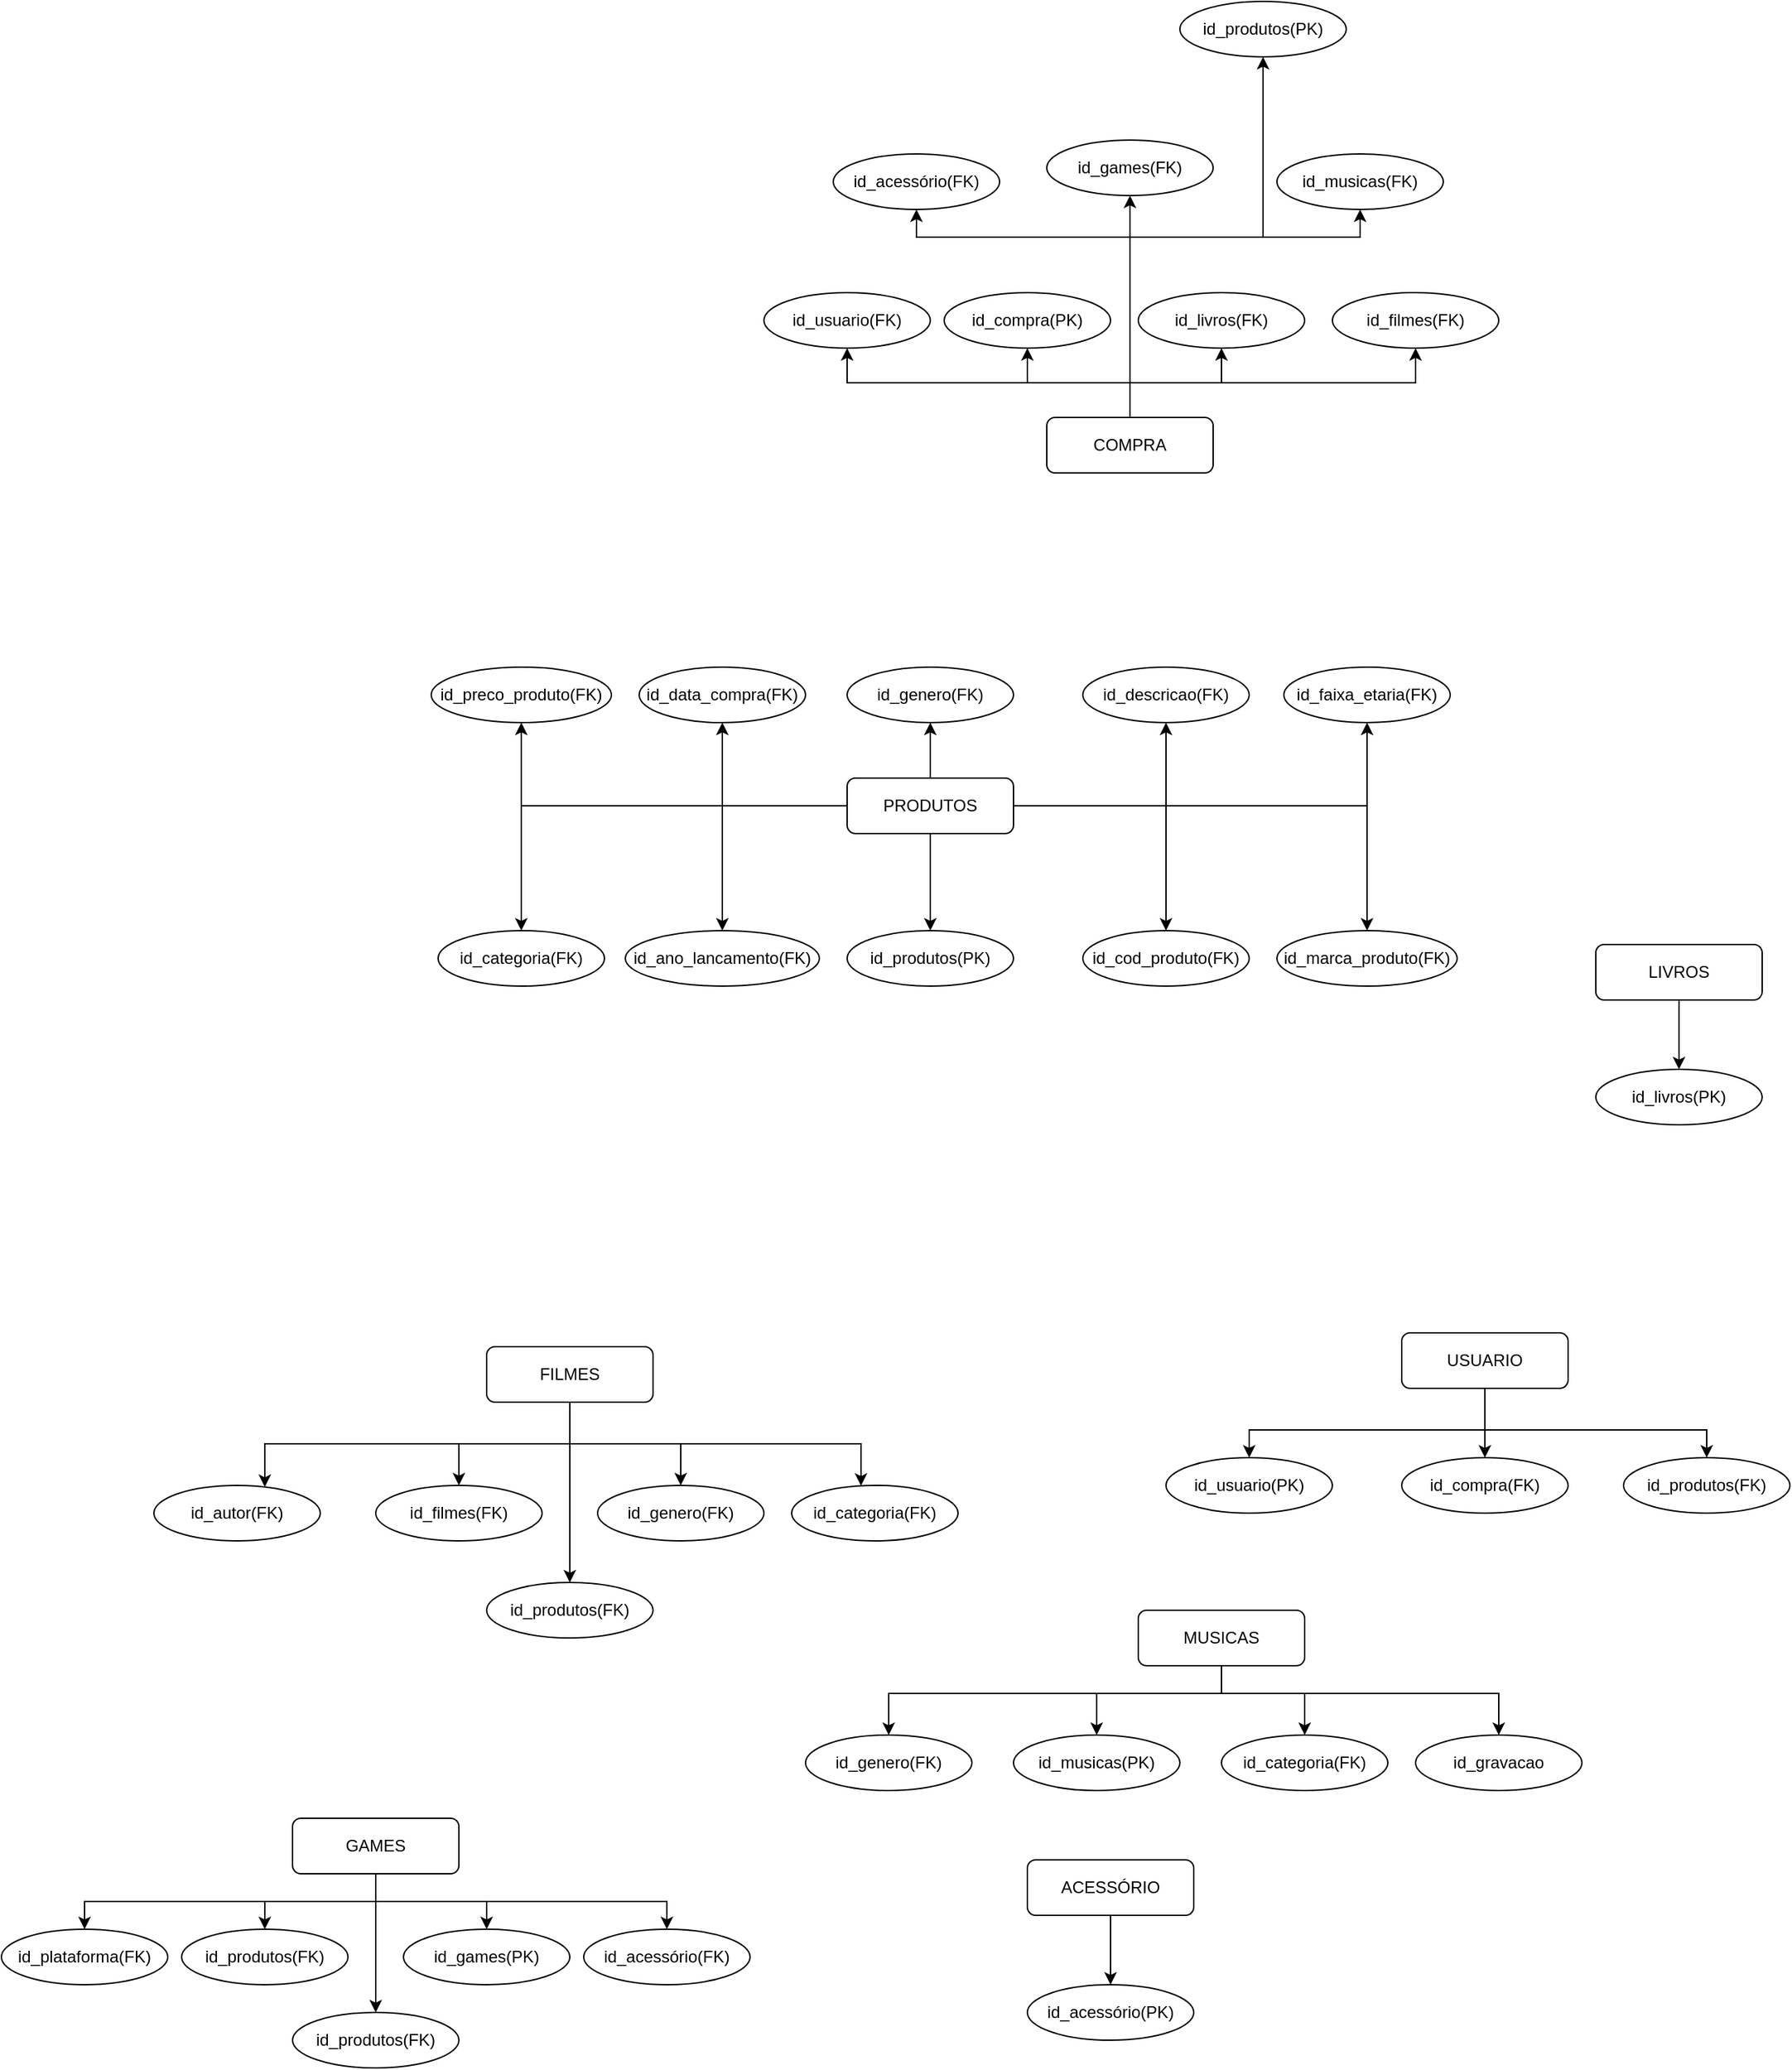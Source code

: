 <mxfile version="14.7.6" type="github">
  <diagram id="dIDMiA5STwJxZv0E2CK2" name="Page-1">
    <mxGraphModel dx="1784" dy="1914" grid="1" gridSize="10" guides="1" tooltips="1" connect="1" arrows="1" fold="1" page="1" pageScale="1" pageWidth="827" pageHeight="1169" math="0" shadow="0">
      <root>
        <mxCell id="0" />
        <mxCell id="1" parent="0" />
        <mxCell id="rhe9DJUwBE-0AtTqLXb0-92" style="edgeStyle=orthogonalEdgeStyle;rounded=0;orthogonalLoop=1;jettySize=auto;html=1;entryX=0.5;entryY=0;entryDx=0;entryDy=0;" edge="1" parent="1" source="rhe9DJUwBE-0AtTqLXb0-1" target="rhe9DJUwBE-0AtTqLXb0-91">
          <mxGeometry relative="1" as="geometry">
            <Array as="points">
              <mxPoint x="-70" y="840" />
              <mxPoint x="-280" y="840" />
            </Array>
          </mxGeometry>
        </mxCell>
        <mxCell id="rhe9DJUwBE-0AtTqLXb0-93" style="edgeStyle=orthogonalEdgeStyle;rounded=0;orthogonalLoop=1;jettySize=auto;html=1;entryX=0.5;entryY=0;entryDx=0;entryDy=0;" edge="1" parent="1" source="rhe9DJUwBE-0AtTqLXb0-1" target="rhe9DJUwBE-0AtTqLXb0-87">
          <mxGeometry relative="1" as="geometry" />
        </mxCell>
        <mxCell id="rhe9DJUwBE-0AtTqLXb0-94" style="edgeStyle=orthogonalEdgeStyle;rounded=0;orthogonalLoop=1;jettySize=auto;html=1;" edge="1" parent="1" source="rhe9DJUwBE-0AtTqLXb0-1" target="rhe9DJUwBE-0AtTqLXb0-10">
          <mxGeometry relative="1" as="geometry" />
        </mxCell>
        <mxCell id="rhe9DJUwBE-0AtTqLXb0-95" style="edgeStyle=orthogonalEdgeStyle;rounded=0;orthogonalLoop=1;jettySize=auto;html=1;entryX=0.5;entryY=0;entryDx=0;entryDy=0;" edge="1" parent="1" source="rhe9DJUwBE-0AtTqLXb0-1" target="rhe9DJUwBE-0AtTqLXb0-89">
          <mxGeometry relative="1" as="geometry">
            <Array as="points">
              <mxPoint x="-70" y="840" />
              <mxPoint x="140" y="840" />
            </Array>
          </mxGeometry>
        </mxCell>
        <mxCell id="rhe9DJUwBE-0AtTqLXb0-97" style="edgeStyle=orthogonalEdgeStyle;rounded=0;orthogonalLoop=1;jettySize=auto;html=1;entryX=0.5;entryY=0;entryDx=0;entryDy=0;" edge="1" parent="1" source="rhe9DJUwBE-0AtTqLXb0-1" target="rhe9DJUwBE-0AtTqLXb0-96">
          <mxGeometry relative="1" as="geometry" />
        </mxCell>
        <mxCell id="rhe9DJUwBE-0AtTqLXb0-1" value="GAMES" style="rounded=1;whiteSpace=wrap;html=1;" vertex="1" parent="1">
          <mxGeometry x="-130" y="780" width="120" height="40" as="geometry" />
        </mxCell>
        <mxCell id="rhe9DJUwBE-0AtTqLXb0-9" style="edgeStyle=orthogonalEdgeStyle;rounded=0;orthogonalLoop=1;jettySize=auto;html=1;exitX=0.5;exitY=1;exitDx=0;exitDy=0;entryX=0.5;entryY=0;entryDx=0;entryDy=0;" edge="1" parent="1" source="rhe9DJUwBE-0AtTqLXb0-2" target="rhe9DJUwBE-0AtTqLXb0-8">
          <mxGeometry relative="1" as="geometry" />
        </mxCell>
        <mxCell id="rhe9DJUwBE-0AtTqLXb0-66" style="edgeStyle=orthogonalEdgeStyle;rounded=0;orthogonalLoop=1;jettySize=auto;html=1;entryX=0.5;entryY=0;entryDx=0;entryDy=0;" edge="1" parent="1" source="rhe9DJUwBE-0AtTqLXb0-2" target="rhe9DJUwBE-0AtTqLXb0-65">
          <mxGeometry relative="1" as="geometry" />
        </mxCell>
        <mxCell id="rhe9DJUwBE-0AtTqLXb0-68" style="edgeStyle=orthogonalEdgeStyle;rounded=0;orthogonalLoop=1;jettySize=auto;html=1;" edge="1" parent="1" source="rhe9DJUwBE-0AtTqLXb0-2" target="rhe9DJUwBE-0AtTqLXb0-67">
          <mxGeometry relative="1" as="geometry">
            <Array as="points">
              <mxPoint x="70" y="510" />
              <mxPoint x="280" y="510" />
            </Array>
          </mxGeometry>
        </mxCell>
        <mxCell id="rhe9DJUwBE-0AtTqLXb0-70" style="edgeStyle=orthogonalEdgeStyle;rounded=0;orthogonalLoop=1;jettySize=auto;html=1;" edge="1" parent="1" source="rhe9DJUwBE-0AtTqLXb0-2" target="rhe9DJUwBE-0AtTqLXb0-69">
          <mxGeometry relative="1" as="geometry">
            <Array as="points">
              <mxPoint x="70" y="510" />
              <mxPoint x="-150" y="510" />
            </Array>
          </mxGeometry>
        </mxCell>
        <mxCell id="rhe9DJUwBE-0AtTqLXb0-72" style="edgeStyle=orthogonalEdgeStyle;rounded=0;orthogonalLoop=1;jettySize=auto;html=1;" edge="1" parent="1" source="rhe9DJUwBE-0AtTqLXb0-2" target="rhe9DJUwBE-0AtTqLXb0-71">
          <mxGeometry relative="1" as="geometry" />
        </mxCell>
        <mxCell id="rhe9DJUwBE-0AtTqLXb0-2" value="FILMES" style="rounded=1;whiteSpace=wrap;html=1;" vertex="1" parent="1">
          <mxGeometry x="10" y="440" width="120" height="40" as="geometry" />
        </mxCell>
        <mxCell id="rhe9DJUwBE-0AtTqLXb0-17" style="edgeStyle=orthogonalEdgeStyle;rounded=0;orthogonalLoop=1;jettySize=auto;html=1;entryX=0.5;entryY=0;entryDx=0;entryDy=0;" edge="1" parent="1" source="rhe9DJUwBE-0AtTqLXb0-3" target="rhe9DJUwBE-0AtTqLXb0-16">
          <mxGeometry relative="1" as="geometry" />
        </mxCell>
        <mxCell id="rhe9DJUwBE-0AtTqLXb0-3" value="LIVROS" style="rounded=1;whiteSpace=wrap;html=1;" vertex="1" parent="1">
          <mxGeometry x="810" y="150" width="120" height="40" as="geometry" />
        </mxCell>
        <mxCell id="rhe9DJUwBE-0AtTqLXb0-83" style="edgeStyle=orthogonalEdgeStyle;rounded=0;orthogonalLoop=1;jettySize=auto;html=1;entryX=0.5;entryY=0;entryDx=0;entryDy=0;" edge="1" parent="1" source="rhe9DJUwBE-0AtTqLXb0-4" target="rhe9DJUwBE-0AtTqLXb0-77">
          <mxGeometry relative="1" as="geometry">
            <Array as="points">
              <mxPoint x="540" y="690" />
              <mxPoint x="300" y="690" />
            </Array>
          </mxGeometry>
        </mxCell>
        <mxCell id="rhe9DJUwBE-0AtTqLXb0-84" style="edgeStyle=orthogonalEdgeStyle;rounded=0;orthogonalLoop=1;jettySize=auto;html=1;" edge="1" parent="1" source="rhe9DJUwBE-0AtTqLXb0-4" target="rhe9DJUwBE-0AtTqLXb0-12">
          <mxGeometry relative="1" as="geometry">
            <Array as="points">
              <mxPoint x="540" y="690" />
              <mxPoint x="450" y="690" />
            </Array>
          </mxGeometry>
        </mxCell>
        <mxCell id="rhe9DJUwBE-0AtTqLXb0-85" style="edgeStyle=orthogonalEdgeStyle;rounded=0;orthogonalLoop=1;jettySize=auto;html=1;" edge="1" parent="1" source="rhe9DJUwBE-0AtTqLXb0-4" target="rhe9DJUwBE-0AtTqLXb0-78">
          <mxGeometry relative="1" as="geometry">
            <Array as="points">
              <mxPoint x="540" y="690" />
              <mxPoint x="600" y="690" />
            </Array>
          </mxGeometry>
        </mxCell>
        <mxCell id="rhe9DJUwBE-0AtTqLXb0-86" style="edgeStyle=orthogonalEdgeStyle;rounded=0;orthogonalLoop=1;jettySize=auto;html=1;" edge="1" parent="1" source="rhe9DJUwBE-0AtTqLXb0-4" target="rhe9DJUwBE-0AtTqLXb0-81">
          <mxGeometry relative="1" as="geometry">
            <Array as="points">
              <mxPoint x="540" y="690" />
              <mxPoint x="740" y="690" />
            </Array>
          </mxGeometry>
        </mxCell>
        <mxCell id="rhe9DJUwBE-0AtTqLXb0-4" value="MUSICAS" style="rounded=1;whiteSpace=wrap;html=1;" vertex="1" parent="1">
          <mxGeometry x="480" y="630" width="120" height="40" as="geometry" />
        </mxCell>
        <mxCell id="rhe9DJUwBE-0AtTqLXb0-15" style="edgeStyle=orthogonalEdgeStyle;rounded=0;orthogonalLoop=1;jettySize=auto;html=1;exitX=0.5;exitY=1;exitDx=0;exitDy=0;" edge="1" parent="1" source="rhe9DJUwBE-0AtTqLXb0-5" target="rhe9DJUwBE-0AtTqLXb0-14">
          <mxGeometry relative="1" as="geometry" />
        </mxCell>
        <mxCell id="rhe9DJUwBE-0AtTqLXb0-35" style="edgeStyle=orthogonalEdgeStyle;rounded=0;orthogonalLoop=1;jettySize=auto;html=1;entryX=0.5;entryY=1;entryDx=0;entryDy=0;" edge="1" parent="1" source="rhe9DJUwBE-0AtTqLXb0-5" target="rhe9DJUwBE-0AtTqLXb0-26">
          <mxGeometry relative="1" as="geometry" />
        </mxCell>
        <mxCell id="rhe9DJUwBE-0AtTqLXb0-37" style="edgeStyle=orthogonalEdgeStyle;rounded=0;orthogonalLoop=1;jettySize=auto;html=1;entryX=0.5;entryY=1;entryDx=0;entryDy=0;" edge="1" parent="1" source="rhe9DJUwBE-0AtTqLXb0-5" target="rhe9DJUwBE-0AtTqLXb0-30">
          <mxGeometry relative="1" as="geometry" />
        </mxCell>
        <mxCell id="rhe9DJUwBE-0AtTqLXb0-38" style="edgeStyle=orthogonalEdgeStyle;rounded=0;orthogonalLoop=1;jettySize=auto;html=1;entryX=0.5;entryY=1;entryDx=0;entryDy=0;" edge="1" parent="1" source="rhe9DJUwBE-0AtTqLXb0-5" target="rhe9DJUwBE-0AtTqLXb0-28">
          <mxGeometry relative="1" as="geometry" />
        </mxCell>
        <mxCell id="rhe9DJUwBE-0AtTqLXb0-39" style="edgeStyle=orthogonalEdgeStyle;rounded=0;orthogonalLoop=1;jettySize=auto;html=1;" edge="1" parent="1" source="rhe9DJUwBE-0AtTqLXb0-5" target="rhe9DJUwBE-0AtTqLXb0-27">
          <mxGeometry relative="1" as="geometry" />
        </mxCell>
        <mxCell id="rhe9DJUwBE-0AtTqLXb0-40" style="edgeStyle=orthogonalEdgeStyle;rounded=0;orthogonalLoop=1;jettySize=auto;html=1;entryX=0.5;entryY=1;entryDx=0;entryDy=0;" edge="1" parent="1" source="rhe9DJUwBE-0AtTqLXb0-5" target="rhe9DJUwBE-0AtTqLXb0-32">
          <mxGeometry relative="1" as="geometry" />
        </mxCell>
        <mxCell id="rhe9DJUwBE-0AtTqLXb0-42" style="edgeStyle=orthogonalEdgeStyle;rounded=0;orthogonalLoop=1;jettySize=auto;html=1;" edge="1" parent="1" source="rhe9DJUwBE-0AtTqLXb0-5" target="rhe9DJUwBE-0AtTqLXb0-29">
          <mxGeometry relative="1" as="geometry" />
        </mxCell>
        <mxCell id="rhe9DJUwBE-0AtTqLXb0-43" style="edgeStyle=orthogonalEdgeStyle;rounded=0;orthogonalLoop=1;jettySize=auto;html=1;entryX=0.5;entryY=0;entryDx=0;entryDy=0;" edge="1" parent="1" source="rhe9DJUwBE-0AtTqLXb0-5" target="rhe9DJUwBE-0AtTqLXb0-34">
          <mxGeometry relative="1" as="geometry" />
        </mxCell>
        <mxCell id="rhe9DJUwBE-0AtTqLXb0-44" style="edgeStyle=orthogonalEdgeStyle;rounded=0;orthogonalLoop=1;jettySize=auto;html=1;" edge="1" parent="1" source="rhe9DJUwBE-0AtTqLXb0-5" target="rhe9DJUwBE-0AtTqLXb0-31">
          <mxGeometry relative="1" as="geometry" />
        </mxCell>
        <mxCell id="rhe9DJUwBE-0AtTqLXb0-45" style="edgeStyle=orthogonalEdgeStyle;rounded=0;orthogonalLoop=1;jettySize=auto;html=1;entryX=0.5;entryY=0;entryDx=0;entryDy=0;" edge="1" parent="1" source="rhe9DJUwBE-0AtTqLXb0-5" target="rhe9DJUwBE-0AtTqLXb0-33">
          <mxGeometry relative="1" as="geometry" />
        </mxCell>
        <mxCell id="rhe9DJUwBE-0AtTqLXb0-5" value="PRODUTOS" style="rounded=1;whiteSpace=wrap;html=1;" vertex="1" parent="1">
          <mxGeometry x="270" y="30" width="120" height="40" as="geometry" />
        </mxCell>
        <mxCell id="rhe9DJUwBE-0AtTqLXb0-20" style="edgeStyle=orthogonalEdgeStyle;rounded=0;orthogonalLoop=1;jettySize=auto;html=1;exitX=0.5;exitY=1;exitDx=0;exitDy=0;" edge="1" parent="1" source="rhe9DJUwBE-0AtTqLXb0-6" target="rhe9DJUwBE-0AtTqLXb0-19">
          <mxGeometry relative="1" as="geometry">
            <Array as="points">
              <mxPoint x="730" y="500" />
              <mxPoint x="560" y="500" />
            </Array>
          </mxGeometry>
        </mxCell>
        <mxCell id="rhe9DJUwBE-0AtTqLXb0-74" style="edgeStyle=orthogonalEdgeStyle;rounded=0;orthogonalLoop=1;jettySize=auto;html=1;" edge="1" parent="1" source="rhe9DJUwBE-0AtTqLXb0-6" target="rhe9DJUwBE-0AtTqLXb0-73">
          <mxGeometry relative="1" as="geometry" />
        </mxCell>
        <mxCell id="rhe9DJUwBE-0AtTqLXb0-76" style="edgeStyle=orthogonalEdgeStyle;rounded=0;orthogonalLoop=1;jettySize=auto;html=1;entryX=0.5;entryY=0;entryDx=0;entryDy=0;exitX=0.5;exitY=1;exitDx=0;exitDy=0;" edge="1" parent="1" source="rhe9DJUwBE-0AtTqLXb0-6" target="rhe9DJUwBE-0AtTqLXb0-75">
          <mxGeometry relative="1" as="geometry">
            <mxPoint x="860" y="520" as="targetPoint" />
            <Array as="points">
              <mxPoint x="730" y="500" />
              <mxPoint x="890" y="500" />
            </Array>
          </mxGeometry>
        </mxCell>
        <mxCell id="rhe9DJUwBE-0AtTqLXb0-6" value="USUARIO" style="rounded=1;whiteSpace=wrap;html=1;" vertex="1" parent="1">
          <mxGeometry x="670" y="430" width="120" height="40" as="geometry" />
        </mxCell>
        <mxCell id="rhe9DJUwBE-0AtTqLXb0-22" style="edgeStyle=orthogonalEdgeStyle;rounded=0;orthogonalLoop=1;jettySize=auto;html=1;entryX=0.5;entryY=1;entryDx=0;entryDy=0;exitX=0.5;exitY=0;exitDx=0;exitDy=0;" edge="1" parent="1" source="rhe9DJUwBE-0AtTqLXb0-7" target="rhe9DJUwBE-0AtTqLXb0-21">
          <mxGeometry relative="1" as="geometry" />
        </mxCell>
        <mxCell id="rhe9DJUwBE-0AtTqLXb0-52" style="edgeStyle=orthogonalEdgeStyle;rounded=0;orthogonalLoop=1;jettySize=auto;html=1;exitX=0.5;exitY=0;exitDx=0;exitDy=0;entryX=0.5;entryY=1;entryDx=0;entryDy=0;" edge="1" parent="1" source="rhe9DJUwBE-0AtTqLXb0-7" target="rhe9DJUwBE-0AtTqLXb0-51">
          <mxGeometry relative="1" as="geometry" />
        </mxCell>
        <mxCell id="rhe9DJUwBE-0AtTqLXb0-54" style="edgeStyle=orthogonalEdgeStyle;rounded=0;orthogonalLoop=1;jettySize=auto;html=1;exitX=0.5;exitY=0;exitDx=0;exitDy=0;" edge="1" parent="1" source="rhe9DJUwBE-0AtTqLXb0-7" target="rhe9DJUwBE-0AtTqLXb0-53">
          <mxGeometry relative="1" as="geometry" />
        </mxCell>
        <mxCell id="rhe9DJUwBE-0AtTqLXb0-56" style="edgeStyle=orthogonalEdgeStyle;rounded=0;orthogonalLoop=1;jettySize=auto;html=1;exitX=0.5;exitY=0;exitDx=0;exitDy=0;entryX=0.5;entryY=1;entryDx=0;entryDy=0;" edge="1" parent="1" source="rhe9DJUwBE-0AtTqLXb0-7" target="rhe9DJUwBE-0AtTqLXb0-55">
          <mxGeometry relative="1" as="geometry" />
        </mxCell>
        <mxCell id="rhe9DJUwBE-0AtTqLXb0-58" style="edgeStyle=orthogonalEdgeStyle;rounded=0;orthogonalLoop=1;jettySize=auto;html=1;exitX=0.5;exitY=0;exitDx=0;exitDy=0;" edge="1" parent="1" source="rhe9DJUwBE-0AtTqLXb0-7" target="rhe9DJUwBE-0AtTqLXb0-57">
          <mxGeometry relative="1" as="geometry" />
        </mxCell>
        <mxCell id="rhe9DJUwBE-0AtTqLXb0-61" style="edgeStyle=orthogonalEdgeStyle;rounded=0;orthogonalLoop=1;jettySize=auto;html=1;" edge="1" parent="1" source="rhe9DJUwBE-0AtTqLXb0-7" target="rhe9DJUwBE-0AtTqLXb0-60">
          <mxGeometry relative="1" as="geometry">
            <Array as="points">
              <mxPoint x="474" y="-360" />
              <mxPoint x="320" y="-360" />
            </Array>
          </mxGeometry>
        </mxCell>
        <mxCell id="rhe9DJUwBE-0AtTqLXb0-62" style="edgeStyle=orthogonalEdgeStyle;rounded=0;orthogonalLoop=1;jettySize=auto;html=1;" edge="1" parent="1" source="rhe9DJUwBE-0AtTqLXb0-7" target="rhe9DJUwBE-0AtTqLXb0-59">
          <mxGeometry relative="1" as="geometry">
            <Array as="points">
              <mxPoint x="474" y="-360" />
              <mxPoint x="640" y="-360" />
            </Array>
          </mxGeometry>
        </mxCell>
        <mxCell id="rhe9DJUwBE-0AtTqLXb0-64" style="edgeStyle=orthogonalEdgeStyle;rounded=0;orthogonalLoop=1;jettySize=auto;html=1;entryX=0.5;entryY=1;entryDx=0;entryDy=0;" edge="1" parent="1" source="rhe9DJUwBE-0AtTqLXb0-7" target="rhe9DJUwBE-0AtTqLXb0-63">
          <mxGeometry relative="1" as="geometry" />
        </mxCell>
        <mxCell id="rhe9DJUwBE-0AtTqLXb0-7" value="COMPRA" style="rounded=1;whiteSpace=wrap;html=1;" vertex="1" parent="1">
          <mxGeometry x="414" y="-230" width="120" height="40" as="geometry" />
        </mxCell>
        <mxCell id="rhe9DJUwBE-0AtTqLXb0-8" value="id_filmes(FK)" style="ellipse;whiteSpace=wrap;html=1;" vertex="1" parent="1">
          <mxGeometry x="-70" y="540" width="120" height="40" as="geometry" />
        </mxCell>
        <mxCell id="rhe9DJUwBE-0AtTqLXb0-10" value="id_games(PK)" style="ellipse;whiteSpace=wrap;html=1;" vertex="1" parent="1">
          <mxGeometry x="-50" y="860" width="120" height="40" as="geometry" />
        </mxCell>
        <mxCell id="rhe9DJUwBE-0AtTqLXb0-12" value="id_musicas(PK)" style="ellipse;whiteSpace=wrap;html=1;" vertex="1" parent="1">
          <mxGeometry x="390" y="720" width="120" height="40" as="geometry" />
        </mxCell>
        <mxCell id="rhe9DJUwBE-0AtTqLXb0-14" value="id_produtos(PK)" style="ellipse;whiteSpace=wrap;html=1;" vertex="1" parent="1">
          <mxGeometry x="270" y="140" width="120" height="40" as="geometry" />
        </mxCell>
        <mxCell id="rhe9DJUwBE-0AtTqLXb0-16" value="id_livros(PK)" style="ellipse;whiteSpace=wrap;html=1;" vertex="1" parent="1">
          <mxGeometry x="810" y="240" width="120" height="40" as="geometry" />
        </mxCell>
        <mxCell id="rhe9DJUwBE-0AtTqLXb0-19" value="id_usuario(PK)" style="ellipse;whiteSpace=wrap;html=1;" vertex="1" parent="1">
          <mxGeometry x="500" y="520" width="120" height="40" as="geometry" />
        </mxCell>
        <mxCell id="rhe9DJUwBE-0AtTqLXb0-21" value="id_compra(PK)" style="ellipse;whiteSpace=wrap;html=1;" vertex="1" parent="1">
          <mxGeometry x="340" y="-320" width="120" height="40" as="geometry" />
        </mxCell>
        <mxCell id="rhe9DJUwBE-0AtTqLXb0-25" style="edgeStyle=orthogonalEdgeStyle;rounded=0;orthogonalLoop=1;jettySize=auto;html=1;entryX=0.5;entryY=0;entryDx=0;entryDy=0;" edge="1" parent="1" source="rhe9DJUwBE-0AtTqLXb0-23" target="rhe9DJUwBE-0AtTqLXb0-24">
          <mxGeometry relative="1" as="geometry" />
        </mxCell>
        <mxCell id="rhe9DJUwBE-0AtTqLXb0-23" value="ACESSÓRIO" style="rounded=1;whiteSpace=wrap;html=1;" vertex="1" parent="1">
          <mxGeometry x="400" y="810" width="120" height="40" as="geometry" />
        </mxCell>
        <mxCell id="rhe9DJUwBE-0AtTqLXb0-24" value="id_acessório(PK)" style="ellipse;whiteSpace=wrap;html=1;" vertex="1" parent="1">
          <mxGeometry x="400" y="900" width="120" height="40" as="geometry" />
        </mxCell>
        <mxCell id="rhe9DJUwBE-0AtTqLXb0-26" value="id_genero(FK)" style="ellipse;whiteSpace=wrap;html=1;" vertex="1" parent="1">
          <mxGeometry x="270" y="-50" width="120" height="40" as="geometry" />
        </mxCell>
        <mxCell id="rhe9DJUwBE-0AtTqLXb0-27" value="id_descricao(FK)" style="ellipse;whiteSpace=wrap;html=1;" vertex="1" parent="1">
          <mxGeometry x="440" y="-50" width="120" height="40" as="geometry" />
        </mxCell>
        <mxCell id="rhe9DJUwBE-0AtTqLXb0-28" value="id_faixa_etaria(FK)" style="ellipse;whiteSpace=wrap;html=1;" vertex="1" parent="1">
          <mxGeometry x="585" y="-50" width="120" height="40" as="geometry" />
        </mxCell>
        <mxCell id="rhe9DJUwBE-0AtTqLXb0-29" value="id_ano_lancamento(FK)" style="ellipse;whiteSpace=wrap;html=1;" vertex="1" parent="1">
          <mxGeometry x="110" y="140" width="140" height="40" as="geometry" />
        </mxCell>
        <mxCell id="rhe9DJUwBE-0AtTqLXb0-30" value="id_data_compra(FK)" style="ellipse;whiteSpace=wrap;html=1;" vertex="1" parent="1">
          <mxGeometry x="120" y="-50" width="120" height="40" as="geometry" />
        </mxCell>
        <mxCell id="rhe9DJUwBE-0AtTqLXb0-31" value="id_cod_produto(FK)" style="ellipse;whiteSpace=wrap;html=1;" vertex="1" parent="1">
          <mxGeometry x="440" y="140" width="120" height="40" as="geometry" />
        </mxCell>
        <mxCell id="rhe9DJUwBE-0AtTqLXb0-32" value="id_preco_produto(FK)" style="ellipse;whiteSpace=wrap;html=1;" vertex="1" parent="1">
          <mxGeometry x="-30" y="-50" width="130" height="40" as="geometry" />
        </mxCell>
        <mxCell id="rhe9DJUwBE-0AtTqLXb0-33" value="id_marca_produto(FK)" style="ellipse;whiteSpace=wrap;html=1;" vertex="1" parent="1">
          <mxGeometry x="580" y="140" width="130" height="40" as="geometry" />
        </mxCell>
        <mxCell id="rhe9DJUwBE-0AtTqLXb0-34" value="id_categoria(FK)" style="ellipse;whiteSpace=wrap;html=1;" vertex="1" parent="1">
          <mxGeometry x="-25" y="140" width="120" height="40" as="geometry" />
        </mxCell>
        <mxCell id="rhe9DJUwBE-0AtTqLXb0-51" value="id_livros(FK)" style="ellipse;whiteSpace=wrap;html=1;" vertex="1" parent="1">
          <mxGeometry x="480" y="-320" width="120" height="40" as="geometry" />
        </mxCell>
        <mxCell id="rhe9DJUwBE-0AtTqLXb0-53" value="id_usuario(FK)" style="ellipse;whiteSpace=wrap;html=1;" vertex="1" parent="1">
          <mxGeometry x="210" y="-320" width="120" height="40" as="geometry" />
        </mxCell>
        <mxCell id="rhe9DJUwBE-0AtTqLXb0-55" value="id_filmes(FK)" style="ellipse;whiteSpace=wrap;html=1;" vertex="1" parent="1">
          <mxGeometry x="620" y="-320" width="120" height="40" as="geometry" />
        </mxCell>
        <mxCell id="rhe9DJUwBE-0AtTqLXb0-57" value="id_games(FK)" style="ellipse;whiteSpace=wrap;html=1;" vertex="1" parent="1">
          <mxGeometry x="414" y="-430" width="120" height="40" as="geometry" />
        </mxCell>
        <mxCell id="rhe9DJUwBE-0AtTqLXb0-59" value="id_musicas(FK)" style="ellipse;whiteSpace=wrap;html=1;" vertex="1" parent="1">
          <mxGeometry x="580" y="-420" width="120" height="40" as="geometry" />
        </mxCell>
        <mxCell id="rhe9DJUwBE-0AtTqLXb0-60" value="id_acessório(FK)" style="ellipse;whiteSpace=wrap;html=1;" vertex="1" parent="1">
          <mxGeometry x="260" y="-420" width="120" height="40" as="geometry" />
        </mxCell>
        <mxCell id="rhe9DJUwBE-0AtTqLXb0-63" value="id_produtos(PK)" style="ellipse;whiteSpace=wrap;html=1;" vertex="1" parent="1">
          <mxGeometry x="510" y="-530" width="120" height="40" as="geometry" />
        </mxCell>
        <mxCell id="rhe9DJUwBE-0AtTqLXb0-65" value="id_genero(FK)" style="ellipse;whiteSpace=wrap;html=1;" vertex="1" parent="1">
          <mxGeometry x="90" y="540" width="120" height="40" as="geometry" />
        </mxCell>
        <mxCell id="rhe9DJUwBE-0AtTqLXb0-67" value="id_categoria(FK)" style="ellipse;whiteSpace=wrap;html=1;" vertex="1" parent="1">
          <mxGeometry x="230" y="540" width="120" height="40" as="geometry" />
        </mxCell>
        <mxCell id="rhe9DJUwBE-0AtTqLXb0-69" value="id_autor(FK)" style="ellipse;whiteSpace=wrap;html=1;" vertex="1" parent="1">
          <mxGeometry x="-230" y="540" width="120" height="40" as="geometry" />
        </mxCell>
        <mxCell id="rhe9DJUwBE-0AtTqLXb0-71" value="id_produtos(FK)" style="ellipse;whiteSpace=wrap;html=1;" vertex="1" parent="1">
          <mxGeometry x="10" y="610" width="120" height="40" as="geometry" />
        </mxCell>
        <mxCell id="rhe9DJUwBE-0AtTqLXb0-73" value="id_compra(FK)" style="ellipse;whiteSpace=wrap;html=1;" vertex="1" parent="1">
          <mxGeometry x="670" y="520" width="120" height="40" as="geometry" />
        </mxCell>
        <mxCell id="rhe9DJUwBE-0AtTqLXb0-75" value="id_produtos(FK)" style="ellipse;whiteSpace=wrap;html=1;" vertex="1" parent="1">
          <mxGeometry x="830" y="520" width="120" height="40" as="geometry" />
        </mxCell>
        <mxCell id="rhe9DJUwBE-0AtTqLXb0-77" value="id_genero(FK)" style="ellipse;whiteSpace=wrap;html=1;" vertex="1" parent="1">
          <mxGeometry x="240" y="720" width="120" height="40" as="geometry" />
        </mxCell>
        <mxCell id="rhe9DJUwBE-0AtTqLXb0-78" value="id_categoria(FK)" style="ellipse;whiteSpace=wrap;html=1;" vertex="1" parent="1">
          <mxGeometry x="540" y="720" width="120" height="40" as="geometry" />
        </mxCell>
        <mxCell id="rhe9DJUwBE-0AtTqLXb0-81" value="id_gravacao" style="ellipse;whiteSpace=wrap;html=1;" vertex="1" parent="1">
          <mxGeometry x="680" y="720" width="120" height="40" as="geometry" />
        </mxCell>
        <mxCell id="rhe9DJUwBE-0AtTqLXb0-87" value="id_produtos(FK)" style="ellipse;whiteSpace=wrap;html=1;" vertex="1" parent="1">
          <mxGeometry x="-210" y="860" width="120" height="40" as="geometry" />
        </mxCell>
        <mxCell id="rhe9DJUwBE-0AtTqLXb0-89" value="id_acessório(FK)" style="ellipse;whiteSpace=wrap;html=1;" vertex="1" parent="1">
          <mxGeometry x="80" y="860" width="120" height="40" as="geometry" />
        </mxCell>
        <mxCell id="rhe9DJUwBE-0AtTqLXb0-91" value="id_plataforma(FK)" style="ellipse;whiteSpace=wrap;html=1;" vertex="1" parent="1">
          <mxGeometry x="-340" y="860" width="120" height="40" as="geometry" />
        </mxCell>
        <mxCell id="rhe9DJUwBE-0AtTqLXb0-96" value="id_produtos(FK)" style="ellipse;whiteSpace=wrap;html=1;" vertex="1" parent="1">
          <mxGeometry x="-130" y="920" width="120" height="40" as="geometry" />
        </mxCell>
      </root>
    </mxGraphModel>
  </diagram>
</mxfile>
